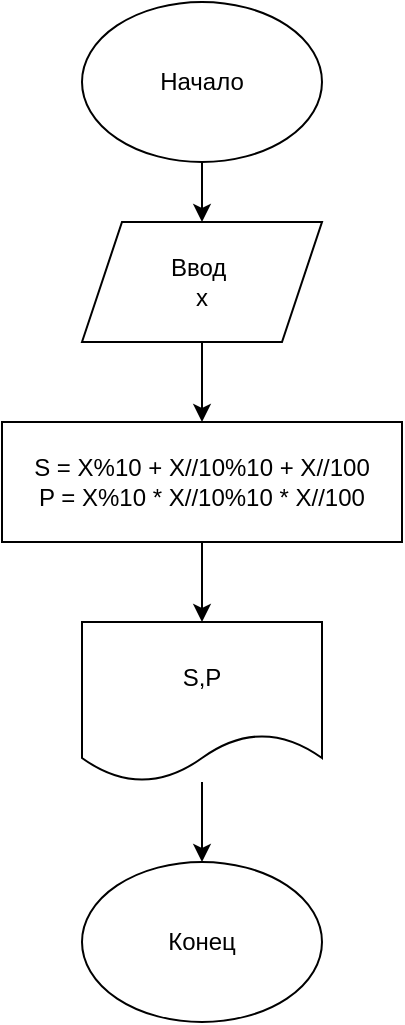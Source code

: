 <mxfile version="13.10.2" type="google" pages="5"><diagram id="Il9Kom0HiGSJY5Njigg9" name="les_1_task_1"><mxGraphModel dx="868" dy="1562" grid="1" gridSize="10" guides="1" tooltips="1" connect="1" arrows="1" fold="1" page="1" pageScale="1" pageWidth="827" pageHeight="1169" math="0" shadow="0"><root><mxCell id="0"/><mxCell id="1" parent="0"/><mxCell id="AgRaWshRG91Ml28TpW80-3" value="" style="edgeStyle=orthogonalEdgeStyle;rounded=0;orthogonalLoop=1;jettySize=auto;html=1;" edge="1" parent="1" source="AgRaWshRG91Ml28TpW80-1" target="AgRaWshRG91Ml28TpW80-2"><mxGeometry relative="1" as="geometry"/></mxCell><mxCell id="AgRaWshRG91Ml28TpW80-1" value="Начало" style="ellipse;whiteSpace=wrap;html=1;" vertex="1" parent="1"><mxGeometry x="354" y="-1160" width="120" height="80" as="geometry"/></mxCell><mxCell id="AgRaWshRG91Ml28TpW80-8" value="" style="edgeStyle=orthogonalEdgeStyle;rounded=0;orthogonalLoop=1;jettySize=auto;html=1;" edge="1" parent="1" source="AgRaWshRG91Ml28TpW80-2" target="AgRaWshRG91Ml28TpW80-5"><mxGeometry relative="1" as="geometry"/></mxCell><mxCell id="AgRaWshRG91Ml28TpW80-2" value="Ввод&amp;nbsp;&lt;br&gt;x" style="shape=parallelogram;perimeter=parallelogramPerimeter;whiteSpace=wrap;html=1;fixedSize=1;" vertex="1" parent="1"><mxGeometry x="354" y="-1050" width="120" height="60" as="geometry"/></mxCell><mxCell id="AgRaWshRG91Ml28TpW80-7" value="" style="edgeStyle=orthogonalEdgeStyle;rounded=0;orthogonalLoop=1;jettySize=auto;html=1;" edge="1" parent="1" source="AgRaWshRG91Ml28TpW80-5" target="AgRaWshRG91Ml28TpW80-6"><mxGeometry relative="1" as="geometry"/></mxCell><mxCell id="AgRaWshRG91Ml28TpW80-5" value="S = X%10 + X//10%10 + X//100&lt;br&gt;P = X%10 * X//10%10 * X//100" style="rounded=0;whiteSpace=wrap;html=1;" vertex="1" parent="1"><mxGeometry x="314" y="-950" width="200" height="60" as="geometry"/></mxCell><mxCell id="AgRaWshRG91Ml28TpW80-10" value="" style="edgeStyle=orthogonalEdgeStyle;rounded=0;orthogonalLoop=1;jettySize=auto;html=1;" edge="1" parent="1" source="AgRaWshRG91Ml28TpW80-6" target="AgRaWshRG91Ml28TpW80-9"><mxGeometry relative="1" as="geometry"/></mxCell><mxCell id="AgRaWshRG91Ml28TpW80-6" value="S,P" style="shape=document;whiteSpace=wrap;html=1;boundedLbl=1;" vertex="1" parent="1"><mxGeometry x="354" y="-850" width="120" height="80" as="geometry"/></mxCell><mxCell id="AgRaWshRG91Ml28TpW80-9" value="Конец" style="ellipse;whiteSpace=wrap;html=1;" vertex="1" parent="1"><mxGeometry x="354" y="-730" width="120" height="80" as="geometry"/></mxCell></root></mxGraphModel></diagram><diagram id="NI_rEkyz0fddrLzatPCv" name="les_1_task_3"><mxGraphModel dx="868" dy="1562" grid="1" gridSize="10" guides="1" tooltips="1" connect="1" arrows="1" fold="1" page="1" pageScale="1" pageWidth="827" pageHeight="1169" math="0" shadow="0"><root><mxCell id="aSbHd2e9wEB34fCKR1eG-0"/><mxCell id="aSbHd2e9wEB34fCKR1eG-1" parent="aSbHd2e9wEB34fCKR1eG-0"/><mxCell id="DyCLgYmqO92qowcCZzHe-0" value="" style="edgeStyle=orthogonalEdgeStyle;rounded=0;orthogonalLoop=1;jettySize=auto;html=1;" edge="1" parent="aSbHd2e9wEB34fCKR1eG-1" source="DyCLgYmqO92qowcCZzHe-1" target="DyCLgYmqO92qowcCZzHe-3"><mxGeometry relative="1" as="geometry"/></mxCell><mxCell id="DyCLgYmqO92qowcCZzHe-1" value="Начало" style="ellipse;whiteSpace=wrap;html=1;" vertex="1" parent="aSbHd2e9wEB34fCKR1eG-1"><mxGeometry x="354" y="-1150" width="120" height="80" as="geometry"/></mxCell><mxCell id="DyCLgYmqO92qowcCZzHe-2" value="" style="edgeStyle=orthogonalEdgeStyle;rounded=0;orthogonalLoop=1;jettySize=auto;html=1;" edge="1" parent="aSbHd2e9wEB34fCKR1eG-1" source="DyCLgYmqO92qowcCZzHe-3" target="DyCLgYmqO92qowcCZzHe-5"><mxGeometry relative="1" as="geometry"/></mxCell><mxCell id="DyCLgYmqO92qowcCZzHe-3" value="Ввод координат двух точек&lt;br&gt;x1, y1, x2, y2" style="shape=parallelogram;perimeter=parallelogramPerimeter;whiteSpace=wrap;html=1;fixedSize=1;" vertex="1" parent="aSbHd2e9wEB34fCKR1eG-1"><mxGeometry x="314" y="-1050" width="199" height="60" as="geometry"/></mxCell><mxCell id="DyCLgYmqO92qowcCZzHe-4" value="" style="edgeStyle=orthogonalEdgeStyle;rounded=0;orthogonalLoop=1;jettySize=auto;html=1;" edge="1" parent="aSbHd2e9wEB34fCKR1eG-1" source="DyCLgYmqO92qowcCZzHe-5" target="DyCLgYmqO92qowcCZzHe-7"><mxGeometry relative="1" as="geometry"/></mxCell><mxCell id="DyCLgYmqO92qowcCZzHe-5" value="k = (y1 - y2) / (x1 - x2)&lt;br&gt;b = y2 - k*x2" style="rounded=0;whiteSpace=wrap;html=1;" vertex="1" parent="aSbHd2e9wEB34fCKR1eG-1"><mxGeometry x="314" y="-950" width="200" height="60" as="geometry"/></mxCell><mxCell id="DyCLgYmqO92qowcCZzHe-6" value="" style="edgeStyle=orthogonalEdgeStyle;rounded=0;orthogonalLoop=1;jettySize=auto;html=1;" edge="1" parent="aSbHd2e9wEB34fCKR1eG-1" source="DyCLgYmqO92qowcCZzHe-7" target="DyCLgYmqO92qowcCZzHe-8"><mxGeometry relative="1" as="geometry"/></mxCell><mxCell id="DyCLgYmqO92qowcCZzHe-7" value="&quot;y = %d x + %d&quot;" style="shape=document;whiteSpace=wrap;html=1;boundedLbl=1;" vertex="1" parent="aSbHd2e9wEB34fCKR1eG-1"><mxGeometry x="354" y="-850" width="120" height="80" as="geometry"/></mxCell><mxCell id="DyCLgYmqO92qowcCZzHe-8" value="Конец" style="ellipse;whiteSpace=wrap;html=1;" vertex="1" parent="aSbHd2e9wEB34fCKR1eG-1"><mxGeometry x="354" y="-730" width="120" height="80" as="geometry"/></mxCell></root></mxGraphModel></diagram><diagram id="2hxRbqOXXQzGWVAEG1V2" name="les_1_task_5"><mxGraphModel dx="868" dy="1562" grid="1" gridSize="10" guides="1" tooltips="1" connect="1" arrows="1" fold="1" page="1" pageScale="1" pageWidth="827" pageHeight="1169" math="0" shadow="0"><root><mxCell id="pP1mcEFR3Xzc-ORaG7wa-0"/><mxCell id="pP1mcEFR3Xzc-ORaG7wa-1" parent="pP1mcEFR3Xzc-ORaG7wa-0"/><mxCell id="ShAyt2WjPyqGlWc086vk-0" value="" style="edgeStyle=orthogonalEdgeStyle;rounded=0;orthogonalLoop=1;jettySize=auto;html=1;" edge="1" parent="pP1mcEFR3Xzc-ORaG7wa-1" source="ShAyt2WjPyqGlWc086vk-1" target="ShAyt2WjPyqGlWc086vk-3"><mxGeometry relative="1" as="geometry"/></mxCell><mxCell id="ShAyt2WjPyqGlWc086vk-1" value="Начало" style="ellipse;whiteSpace=wrap;html=1;" vertex="1" parent="pP1mcEFR3Xzc-ORaG7wa-1"><mxGeometry x="354" y="-1150" width="120" height="80" as="geometry"/></mxCell><mxCell id="ShAyt2WjPyqGlWc086vk-2" value="" style="edgeStyle=orthogonalEdgeStyle;rounded=0;orthogonalLoop=1;jettySize=auto;html=1;" edge="1" parent="pP1mcEFR3Xzc-ORaG7wa-1" source="ShAyt2WjPyqGlWc086vk-3" target="ShAyt2WjPyqGlWc086vk-5"><mxGeometry relative="1" as="geometry"/></mxCell><mxCell id="ShAyt2WjPyqGlWc086vk-3" value="Ввод двух букв&lt;br&gt;letter1,&amp;nbsp;letter2" style="shape=parallelogram;perimeter=parallelogramPerimeter;whiteSpace=wrap;html=1;fixedSize=1;" vertex="1" parent="pP1mcEFR3Xzc-ORaG7wa-1"><mxGeometry x="314" y="-1050" width="199" height="60" as="geometry"/></mxCell><mxCell id="ShAyt2WjPyqGlWc086vk-4" value="" style="edgeStyle=orthogonalEdgeStyle;rounded=0;orthogonalLoop=1;jettySize=auto;html=1;" edge="1" parent="pP1mcEFR3Xzc-ORaG7wa-1" source="ShAyt2WjPyqGlWc086vk-5" target="ShAyt2WjPyqGlWc086vk-7"><mxGeometry relative="1" as="geometry"/></mxCell><mxCell id="ShAyt2WjPyqGlWc086vk-5" value="index_1 = ord(letter1) - ord(&quot;a&quot;) + 1&lt;br&gt;index_2 = ord(letter2) - ord(&quot;a&quot;) + 1&lt;br&gt;s= |index1&amp;nbsp;- index2| -1&lt;br&gt;|" style="rounded=0;whiteSpace=wrap;html=1;" vertex="1" parent="pP1mcEFR3Xzc-ORaG7wa-1"><mxGeometry x="314" y="-950" width="200" height="60" as="geometry"/></mxCell><mxCell id="ShAyt2WjPyqGlWc086vk-6" value="" style="edgeStyle=orthogonalEdgeStyle;rounded=0;orthogonalLoop=1;jettySize=auto;html=1;" edge="1" parent="pP1mcEFR3Xzc-ORaG7wa-1" source="ShAyt2WjPyqGlWc086vk-7" target="ShAyt2WjPyqGlWc086vk-8"><mxGeometry relative="1" as="geometry"/></mxCell><mxCell id="ShAyt2WjPyqGlWc086vk-7" value="index_1, index_2, s" style="shape=document;whiteSpace=wrap;html=1;boundedLbl=1;" vertex="1" parent="pP1mcEFR3Xzc-ORaG7wa-1"><mxGeometry x="354" y="-850" width="120" height="80" as="geometry"/></mxCell><mxCell id="ShAyt2WjPyqGlWc086vk-8" value="Конец" style="ellipse;whiteSpace=wrap;html=1;" vertex="1" parent="pP1mcEFR3Xzc-ORaG7wa-1"><mxGeometry x="354" y="-730" width="120" height="80" as="geometry"/></mxCell></root></mxGraphModel></diagram><diagram id="Ifai2kBrw1rqD3V3XGWb" name="les_1_task_6"><mxGraphModel dx="868" dy="1562" grid="1" gridSize="10" guides="1" tooltips="1" connect="1" arrows="1" fold="1" page="1" pageScale="1" pageWidth="827" pageHeight="1169" math="0" shadow="0"><root><mxCell id="4vckEySfu9bP02QFnLua-0"/><mxCell id="4vckEySfu9bP02QFnLua-1" parent="4vckEySfu9bP02QFnLua-0"/><mxCell id="PsIVeDDaT0_Wk-YWtfOb-0" value="" style="edgeStyle=orthogonalEdgeStyle;rounded=0;orthogonalLoop=1;jettySize=auto;html=1;" edge="1" parent="4vckEySfu9bP02QFnLua-1" source="PsIVeDDaT0_Wk-YWtfOb-1" target="PsIVeDDaT0_Wk-YWtfOb-3"><mxGeometry relative="1" as="geometry"/></mxCell><mxCell id="PsIVeDDaT0_Wk-YWtfOb-1" value="Начало" style="ellipse;whiteSpace=wrap;html=1;" vertex="1" parent="4vckEySfu9bP02QFnLua-1"><mxGeometry x="354" y="-1150" width="120" height="80" as="geometry"/></mxCell><mxCell id="PsIVeDDaT0_Wk-YWtfOb-2" value="" style="edgeStyle=orthogonalEdgeStyle;rounded=0;orthogonalLoop=1;jettySize=auto;html=1;" edge="1" parent="4vckEySfu9bP02QFnLua-1" source="PsIVeDDaT0_Wk-YWtfOb-3" target="PsIVeDDaT0_Wk-YWtfOb-5"><mxGeometry relative="1" as="geometry"/></mxCell><mxCell id="PsIVeDDaT0_Wk-YWtfOb-3" value="Ввод номер&amp;nbsp;&lt;br&gt;n" style="shape=parallelogram;perimeter=parallelogramPerimeter;whiteSpace=wrap;html=1;fixedSize=1;" vertex="1" parent="4vckEySfu9bP02QFnLua-1"><mxGeometry x="314" y="-1050" width="199" height="60" as="geometry"/></mxCell><mxCell id="PsIVeDDaT0_Wk-YWtfOb-4" value="" style="edgeStyle=orthogonalEdgeStyle;rounded=0;orthogonalLoop=1;jettySize=auto;html=1;" edge="1" parent="4vckEySfu9bP02QFnLua-1" source="PsIVeDDaT0_Wk-YWtfOb-5" target="PsIVeDDaT0_Wk-YWtfOb-7"><mxGeometry relative="1" as="geometry"/></mxCell><mxCell id="PsIVeDDaT0_Wk-YWtfOb-5" value="&lt;pre&gt;&lt;span style=&quot;background-color: rgb(255 , 255 , 255)&quot;&gt;&lt;font face=&quot;Helvetica&quot;&gt;letter = chr(n + ord(&quot;a&quot;)-1)&lt;/font&gt;&lt;/span&gt;&lt;/pre&gt;" style="rounded=0;whiteSpace=wrap;html=1;" vertex="1" parent="4vckEySfu9bP02QFnLua-1"><mxGeometry x="296" y="-950" width="236" height="60" as="geometry"/></mxCell><mxCell id="PsIVeDDaT0_Wk-YWtfOb-6" value="" style="edgeStyle=orthogonalEdgeStyle;rounded=0;orthogonalLoop=1;jettySize=auto;html=1;" edge="1" parent="4vckEySfu9bP02QFnLua-1" source="PsIVeDDaT0_Wk-YWtfOb-7" target="PsIVeDDaT0_Wk-YWtfOb-8"><mxGeometry relative="1" as="geometry"/></mxCell><mxCell id="PsIVeDDaT0_Wk-YWtfOb-7" value="letter" style="shape=document;whiteSpace=wrap;html=1;boundedLbl=1;" vertex="1" parent="4vckEySfu9bP02QFnLua-1"><mxGeometry x="354" y="-850" width="120" height="80" as="geometry"/></mxCell><mxCell id="PsIVeDDaT0_Wk-YWtfOb-8" value="Конец" style="ellipse;whiteSpace=wrap;html=1;" vertex="1" parent="4vckEySfu9bP02QFnLua-1"><mxGeometry x="354" y="-730" width="120" height="80" as="geometry"/></mxCell></root></mxGraphModel></diagram><diagram id="UDfFZ5uWzM4Zq2KFmjGP" name="les_1_task_8"><mxGraphModel dx="868" dy="1562" grid="1" gridSize="10" guides="1" tooltips="1" connect="1" arrows="1" fold="1" page="1" pageScale="1" pageWidth="827" pageHeight="1169" math="0" shadow="0"><root><mxCell id="-lzhqGwXWwG6TdnBSGCj-0"/><mxCell id="-lzhqGwXWwG6TdnBSGCj-1" parent="-lzhqGwXWwG6TdnBSGCj-0"/><mxCell id="V-M55n0195pwdFSdTVse-0" value="" style="edgeStyle=orthogonalEdgeStyle;rounded=0;orthogonalLoop=1;jettySize=auto;html=1;" edge="1" parent="-lzhqGwXWwG6TdnBSGCj-1" source="V-M55n0195pwdFSdTVse-1" target="V-M55n0195pwdFSdTVse-3"><mxGeometry relative="1" as="geometry"/></mxCell><mxCell id="V-M55n0195pwdFSdTVse-1" value="Начало" style="ellipse;whiteSpace=wrap;html=1;" vertex="1" parent="-lzhqGwXWwG6TdnBSGCj-1"><mxGeometry x="354" y="-1150" width="120" height="80" as="geometry"/></mxCell><mxCell id="V-M55n0195pwdFSdTVse-2" value="" style="edgeStyle=orthogonalEdgeStyle;rounded=0;orthogonalLoop=1;jettySize=auto;html=1;" edge="1" parent="-lzhqGwXWwG6TdnBSGCj-1" source="V-M55n0195pwdFSdTVse-3"><mxGeometry relative="1" as="geometry"><mxPoint x="414" y="-950" as="targetPoint"/></mxGeometry></mxCell><mxCell id="V-M55n0195pwdFSdTVse-3" value="Ввод года&amp;nbsp;&lt;br&gt;x" style="shape=parallelogram;perimeter=parallelogramPerimeter;whiteSpace=wrap;html=1;fixedSize=1;" vertex="1" parent="-lzhqGwXWwG6TdnBSGCj-1"><mxGeometry x="314" y="-1050" width="199" height="60" as="geometry"/></mxCell><mxCell id="V-M55n0195pwdFSdTVse-8" value="Конец" style="ellipse;whiteSpace=wrap;html=1;" vertex="1" parent="-lzhqGwXWwG6TdnBSGCj-1"><mxGeometry x="354" y="-600" width="120" height="80" as="geometry"/></mxCell><mxCell id="V-M55n0195pwdFSdTVse-35" style="edgeStyle=orthogonalEdgeStyle;rounded=0;orthogonalLoop=1;jettySize=auto;html=1;exitX=1;exitY=0.5;exitDx=0;exitDy=0;entryX=0.5;entryY=0;entryDx=0;entryDy=0;" edge="1" parent="-lzhqGwXWwG6TdnBSGCj-1" source="V-M55n0195pwdFSdTVse-9" target="V-M55n0195pwdFSdTVse-25"><mxGeometry relative="1" as="geometry"/></mxCell><mxCell id="V-M55n0195pwdFSdTVse-36" style="edgeStyle=orthogonalEdgeStyle;rounded=0;orthogonalLoop=1;jettySize=auto;html=1;exitX=0;exitY=0.5;exitDx=0;exitDy=0;entryX=0.5;entryY=0;entryDx=0;entryDy=0;" edge="1" parent="-lzhqGwXWwG6TdnBSGCj-1" source="V-M55n0195pwdFSdTVse-9" target="V-M55n0195pwdFSdTVse-32"><mxGeometry relative="1" as="geometry"/></mxCell><mxCell id="V-M55n0195pwdFSdTVse-9" value="x % 100 == 0" style="rhombus;whiteSpace=wrap;html=1;" vertex="1" parent="-lzhqGwXWwG6TdnBSGCj-1"><mxGeometry x="354" y="-950" width="120" height="80" as="geometry"/></mxCell><mxCell id="V-M55n0195pwdFSdTVse-23" value="Да" style="text;html=1;strokeColor=none;fillColor=none;align=center;verticalAlign=middle;whiteSpace=wrap;rounded=0;" vertex="1" parent="-lzhqGwXWwG6TdnBSGCj-1"><mxGeometry x="550" y="-940" width="40" height="20" as="geometry"/></mxCell><mxCell id="V-M55n0195pwdFSdTVse-24" value="Нет" style="text;html=1;strokeColor=none;fillColor=none;align=center;verticalAlign=middle;whiteSpace=wrap;rounded=0;" vertex="1" parent="-lzhqGwXWwG6TdnBSGCj-1"><mxGeometry x="200" y="-940" width="40" height="20" as="geometry"/></mxCell><mxCell id="V-M55n0195pwdFSdTVse-29" style="edgeStyle=orthogonalEdgeStyle;rounded=0;orthogonalLoop=1;jettySize=auto;html=1;exitX=0;exitY=0.5;exitDx=0;exitDy=0;entryX=0.4;entryY=-0.037;entryDx=0;entryDy=0;entryPerimeter=0;" edge="1" parent="-lzhqGwXWwG6TdnBSGCj-1" source="V-M55n0195pwdFSdTVse-25" target="V-M55n0195pwdFSdTVse-28"><mxGeometry relative="1" as="geometry"/></mxCell><mxCell id="V-M55n0195pwdFSdTVse-41" style="edgeStyle=orthogonalEdgeStyle;rounded=0;orthogonalLoop=1;jettySize=auto;html=1;entryX=0.633;entryY=0.013;entryDx=0;entryDy=0;entryPerimeter=0;" edge="1" parent="-lzhqGwXWwG6TdnBSGCj-1" source="V-M55n0195pwdFSdTVse-25" target="V-M55n0195pwdFSdTVse-26"><mxGeometry relative="1" as="geometry"/></mxCell><mxCell id="V-M55n0195pwdFSdTVse-25" value="(x % 400 == 0)&amp;nbsp;" style="rhombus;whiteSpace=wrap;html=1;" vertex="1" parent="-lzhqGwXWwG6TdnBSGCj-1"><mxGeometry x="516" y="-880" width="150" height="80" as="geometry"/></mxCell><mxCell id="V-M55n0195pwdFSdTVse-50" style="edgeStyle=orthogonalEdgeStyle;rounded=0;orthogonalLoop=1;jettySize=auto;html=1;entryX=0.5;entryY=0;entryDx=0;entryDy=0;" edge="1" parent="-lzhqGwXWwG6TdnBSGCj-1" source="V-M55n0195pwdFSdTVse-26" target="V-M55n0195pwdFSdTVse-8"><mxGeometry relative="1" as="geometry"><Array as="points"><mxPoint x="740" y="-640"/><mxPoint x="414" y="-640"/></Array></mxGeometry></mxCell><mxCell id="V-M55n0195pwdFSdTVse-26" value="&lt;br&gt;&lt;span style=&quot;color: rgb(0 , 0 , 0) ; font-family: &amp;#34;helvetica&amp;#34; ; font-size: 12px ; font-style: normal ; font-weight: 400 ; letter-spacing: normal ; text-align: center ; text-indent: 0px ; text-transform: none ; word-spacing: 0px ; background-color: rgb(248 , 249 , 250) ; display: inline ; float: none&quot;&gt;&quot;Високосный год&quot;&lt;/span&gt;" style="shape=document;whiteSpace=wrap;html=1;boundedLbl=1;" vertex="1" parent="-lzhqGwXWwG6TdnBSGCj-1"><mxGeometry x="680" y="-800" width="120" height="80" as="geometry"/></mxCell><mxCell id="V-M55n0195pwdFSdTVse-49" style="edgeStyle=orthogonalEdgeStyle;rounded=0;orthogonalLoop=1;jettySize=auto;html=1;entryX=0.5;entryY=0;entryDx=0;entryDy=0;" edge="1" parent="-lzhqGwXWwG6TdnBSGCj-1" source="V-M55n0195pwdFSdTVse-28" target="V-M55n0195pwdFSdTVse-8"><mxGeometry relative="1" as="geometry"><Array as="points"><mxPoint x="490" y="-640"/><mxPoint x="414" y="-640"/></Array></mxGeometry></mxCell><mxCell id="V-M55n0195pwdFSdTVse-28" value="&quot;Не високосный год&quot;" style="shape=document;whiteSpace=wrap;html=1;boundedLbl=1;" vertex="1" parent="-lzhqGwXWwG6TdnBSGCj-1"><mxGeometry x="430" y="-800" width="120" height="80" as="geometry"/></mxCell><mxCell id="V-M55n0195pwdFSdTVse-31" style="edgeStyle=orthogonalEdgeStyle;rounded=0;orthogonalLoop=1;jettySize=auto;html=1;exitX=0;exitY=0.5;exitDx=0;exitDy=0;entryX=0.4;entryY=-0.037;entryDx=0;entryDy=0;entryPerimeter=0;" edge="1" parent="-lzhqGwXWwG6TdnBSGCj-1" source="V-M55n0195pwdFSdTVse-32" target="V-M55n0195pwdFSdTVse-34"><mxGeometry relative="1" as="geometry"/></mxCell><mxCell id="V-M55n0195pwdFSdTVse-37" style="edgeStyle=orthogonalEdgeStyle;rounded=0;orthogonalLoop=1;jettySize=auto;html=1;exitX=1;exitY=0.5;exitDx=0;exitDy=0;entryX=0.583;entryY=0.013;entryDx=0;entryDy=0;entryPerimeter=0;" edge="1" parent="-lzhqGwXWwG6TdnBSGCj-1" source="V-M55n0195pwdFSdTVse-32" target="V-M55n0195pwdFSdTVse-33"><mxGeometry relative="1" as="geometry"/></mxCell><mxCell id="V-M55n0195pwdFSdTVse-32" value="(x % 4 == 0)&amp;nbsp;" style="rhombus;whiteSpace=wrap;html=1;" vertex="1" parent="-lzhqGwXWwG6TdnBSGCj-1"><mxGeometry x="126" y="-880" width="150" height="80" as="geometry"/></mxCell><mxCell id="V-M55n0195pwdFSdTVse-48" style="edgeStyle=orthogonalEdgeStyle;rounded=0;orthogonalLoop=1;jettySize=auto;html=1;" edge="1" parent="-lzhqGwXWwG6TdnBSGCj-1" source="V-M55n0195pwdFSdTVse-33"><mxGeometry relative="1" as="geometry"><mxPoint x="414" y="-600" as="targetPoint"/><Array as="points"><mxPoint x="310" y="-640"/><mxPoint x="414" y="-640"/></Array></mxGeometry></mxCell><mxCell id="V-M55n0195pwdFSdTVse-33" value="&lt;br&gt;&lt;br&gt;&lt;span style=&quot;color: rgb(0 , 0 , 0) ; font-size: 12px ; font-style: normal ; font-weight: 400 ; letter-spacing: normal ; text-align: center ; text-indent: 0px ; text-transform: none ; word-spacing: 0px ; font-family: &amp;#34;helvetica&amp;#34; ; background-color: rgb(248 , 249 , 250) ; display: inline ; float: none&quot;&gt;&quot;Високосный год&quot;&lt;/span&gt;&lt;br&gt;" style="shape=document;whiteSpace=wrap;html=1;boundedLbl=1;" vertex="1" parent="-lzhqGwXWwG6TdnBSGCj-1"><mxGeometry x="250" y="-800" width="120" height="80" as="geometry"/></mxCell><mxCell id="V-M55n0195pwdFSdTVse-47" style="edgeStyle=orthogonalEdgeStyle;rounded=0;orthogonalLoop=1;jettySize=auto;html=1;" edge="1" parent="-lzhqGwXWwG6TdnBSGCj-1" source="V-M55n0195pwdFSdTVse-34" target="V-M55n0195pwdFSdTVse-8"><mxGeometry relative="1" as="geometry"><Array as="points"><mxPoint x="100" y="-640"/><mxPoint x="414" y="-640"/></Array></mxGeometry></mxCell><mxCell id="V-M55n0195pwdFSdTVse-34" value="&#10;&#10;&lt;span style=&quot;color: rgb(0, 0, 0); font-family: helvetica; font-size: 12px; font-style: normal; font-weight: 400; letter-spacing: normal; text-align: center; text-indent: 0px; text-transform: none; word-spacing: 0px; background-color: rgb(248, 249, 250); display: inline; float: none;&quot;&gt;&quot;Не високосный год&quot;&lt;/span&gt;&#10;&#10;" style="shape=document;whiteSpace=wrap;html=1;boundedLbl=1;" vertex="1" parent="-lzhqGwXWwG6TdnBSGCj-1"><mxGeometry x="40" y="-800" width="120" height="80" as="geometry"/></mxCell><mxCell id="V-M55n0195pwdFSdTVse-42" value="Да" style="text;html=1;strokeColor=none;fillColor=none;align=center;verticalAlign=middle;whiteSpace=wrap;rounded=0;" vertex="1" parent="-lzhqGwXWwG6TdnBSGCj-1"><mxGeometry x="700" y="-870" width="40" height="20" as="geometry"/></mxCell><mxCell id="V-M55n0195pwdFSdTVse-43" value="Нет" style="text;html=1;strokeColor=none;fillColor=none;align=center;verticalAlign=middle;whiteSpace=wrap;rounded=0;" vertex="1" parent="-lzhqGwXWwG6TdnBSGCj-1"><mxGeometry x="86" y="-870" width="40" height="20" as="geometry"/></mxCell><mxCell id="V-M55n0195pwdFSdTVse-44" value="Нет" style="text;html=1;strokeColor=none;fillColor=none;align=center;verticalAlign=middle;whiteSpace=wrap;rounded=0;" vertex="1" parent="-lzhqGwXWwG6TdnBSGCj-1"><mxGeometry x="476" y="-870" width="40" height="20" as="geometry"/></mxCell><mxCell id="V-M55n0195pwdFSdTVse-45" value="Да" style="text;html=1;strokeColor=none;fillColor=none;align=center;verticalAlign=middle;whiteSpace=wrap;rounded=0;" vertex="1" parent="-lzhqGwXWwG6TdnBSGCj-1"><mxGeometry x="280" y="-870" width="40" height="20" as="geometry"/></mxCell></root></mxGraphModel></diagram></mxfile>